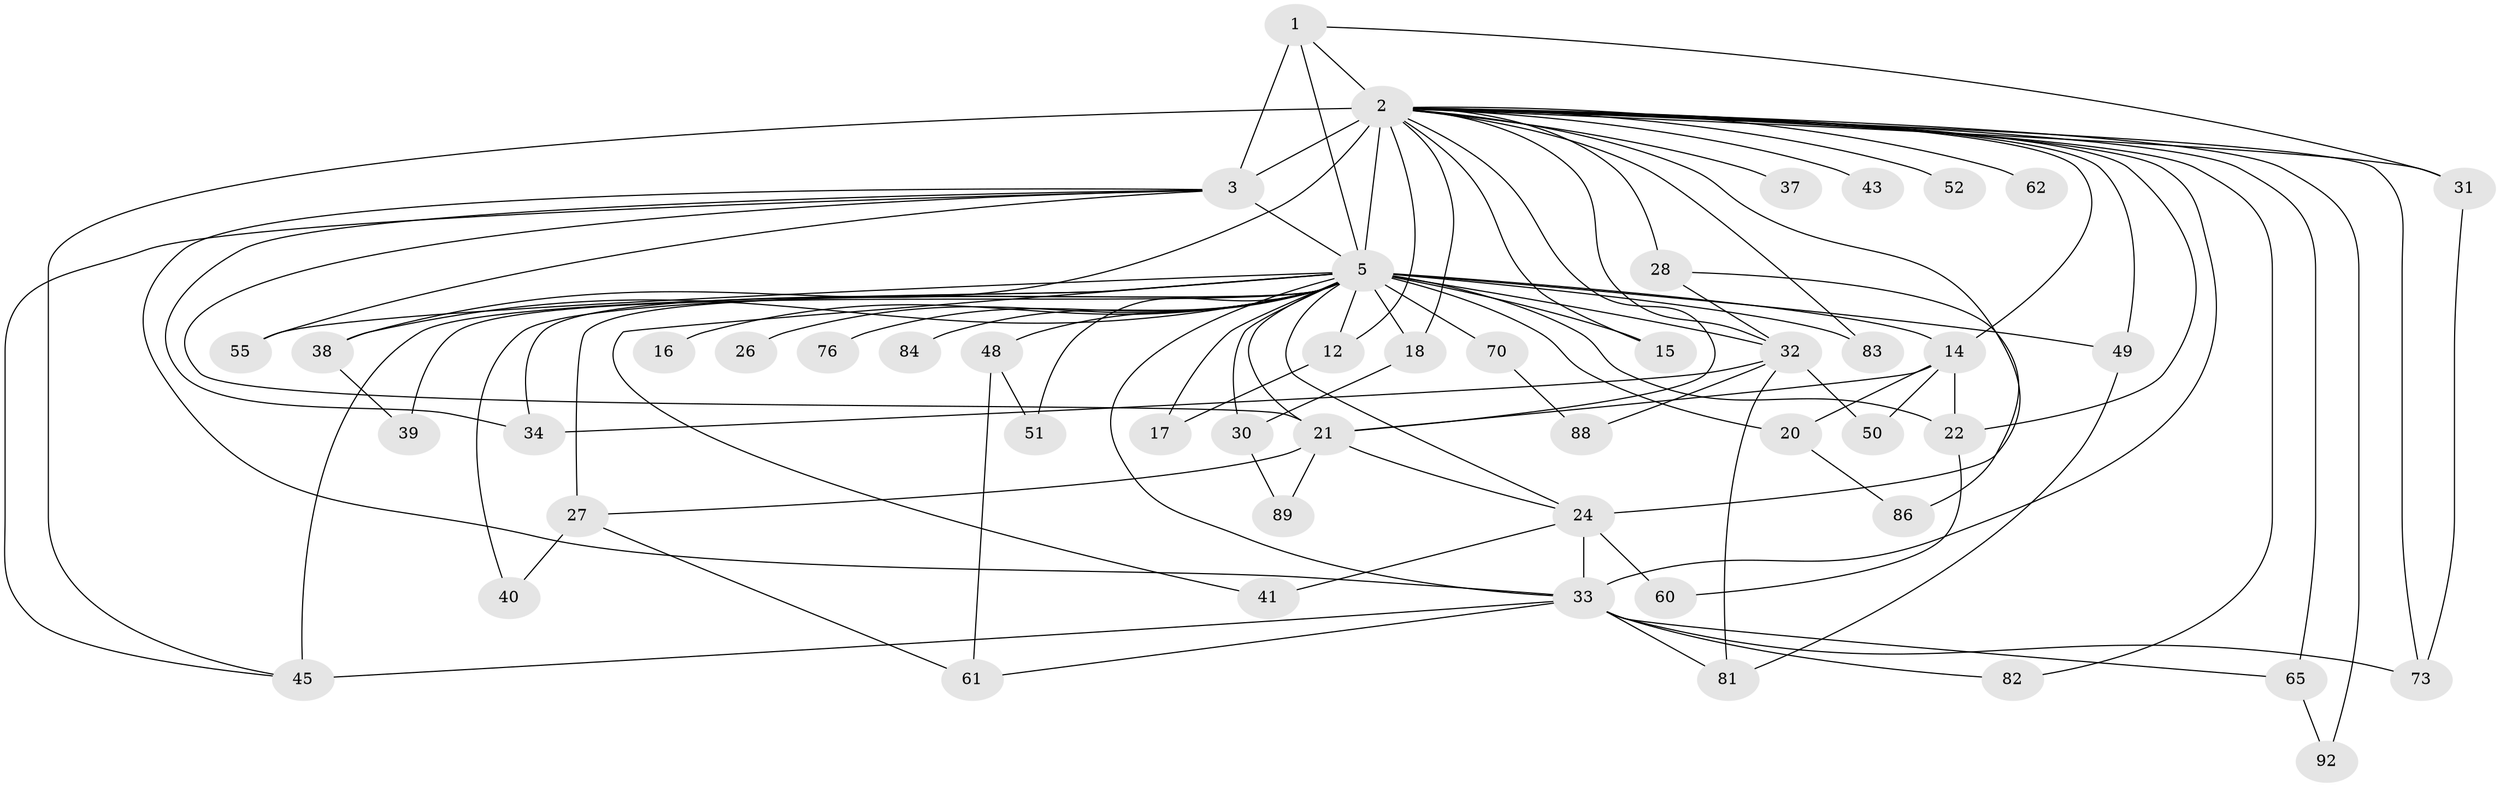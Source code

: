 // original degree distribution, {13: 0.008, 20: 0.008, 19: 0.016, 37: 0.008, 18: 0.008, 23: 0.008, 30: 0.008, 17: 0.008, 14: 0.008, 7: 0.016, 3: 0.168, 8: 0.008, 2: 0.56, 5: 0.04, 4: 0.088, 9: 0.008, 6: 0.008, 10: 0.016, 11: 0.008}
// Generated by graph-tools (version 1.1) at 2025/17/03/04/25 18:17:25]
// undirected, 50 vertices, 100 edges
graph export_dot {
graph [start="1"]
  node [color=gray90,style=filled];
  1;
  2 [super="+54+68+75+87+71+4+90"];
  3 [super="+35+80+29"];
  5 [super="+10+111+6"];
  12;
  14;
  15;
  16;
  17;
  18 [super="+46"];
  20;
  21 [super="+58+101+112+23"];
  22;
  24 [super="+47+85"];
  26;
  27;
  28;
  30;
  31;
  32 [super="+42+44+66+57"];
  33 [super="+99+121+59"];
  34 [super="+72"];
  37;
  38;
  39;
  40;
  41;
  43;
  45 [super="+69+77"];
  48;
  49 [super="+95"];
  50;
  51;
  52 [super="+67"];
  55;
  60;
  61;
  62;
  65;
  70;
  73;
  76;
  81;
  82;
  83;
  84;
  86;
  88;
  89;
  92;
  1 -- 2 [weight=4];
  1 -- 3 [weight=2];
  1 -- 5 [weight=6];
  1 -- 31;
  2 -- 3 [weight=5];
  2 -- 5 [weight=31];
  2 -- 37 [weight=2];
  2 -- 52 [weight=3];
  2 -- 62 [weight=2];
  2 -- 21 [weight=2];
  2 -- 32 [weight=3];
  2 -- 33 [weight=4];
  2 -- 65 [weight=3];
  2 -- 73;
  2 -- 12;
  2 -- 14 [weight=3];
  2 -- 15;
  2 -- 18;
  2 -- 82;
  2 -- 83;
  2 -- 22;
  2 -- 24 [weight=3];
  2 -- 28 [weight=2];
  2 -- 92;
  2 -- 31;
  2 -- 38;
  2 -- 43 [weight=2];
  2 -- 45 [weight=2];
  2 -- 49;
  3 -- 5 [weight=6];
  3 -- 21 [weight=2];
  3 -- 33 [weight=2];
  3 -- 34;
  3 -- 55;
  3 -- 45;
  5 -- 12;
  5 -- 26 [weight=2];
  5 -- 70 [weight=2];
  5 -- 83;
  5 -- 15 [weight=2];
  5 -- 51;
  5 -- 21 [weight=2];
  5 -- 34 [weight=2];
  5 -- 20 [weight=2];
  5 -- 14;
  5 -- 16;
  5 -- 17;
  5 -- 18 [weight=3];
  5 -- 22;
  5 -- 24 [weight=2];
  5 -- 27;
  5 -- 30;
  5 -- 38;
  5 -- 39;
  5 -- 40;
  5 -- 41;
  5 -- 45 [weight=3];
  5 -- 48 [weight=2];
  5 -- 49;
  5 -- 55;
  5 -- 76 [weight=2];
  5 -- 84;
  5 -- 32;
  5 -- 33 [weight=2];
  12 -- 17;
  14 -- 20;
  14 -- 22;
  14 -- 50;
  14 -- 21;
  18 -- 30;
  20 -- 86;
  21 -- 24;
  21 -- 27;
  21 -- 89;
  22 -- 60;
  24 -- 41;
  24 -- 60;
  24 -- 33;
  27 -- 40;
  27 -- 61;
  28 -- 86;
  28 -- 32;
  30 -- 89;
  31 -- 73;
  32 -- 50;
  32 -- 81;
  32 -- 88;
  32 -- 34;
  33 -- 81;
  33 -- 82;
  33 -- 61;
  33 -- 65;
  33 -- 73;
  33 -- 45;
  38 -- 39;
  48 -- 51;
  48 -- 61;
  49 -- 81;
  65 -- 92;
  70 -- 88;
}
